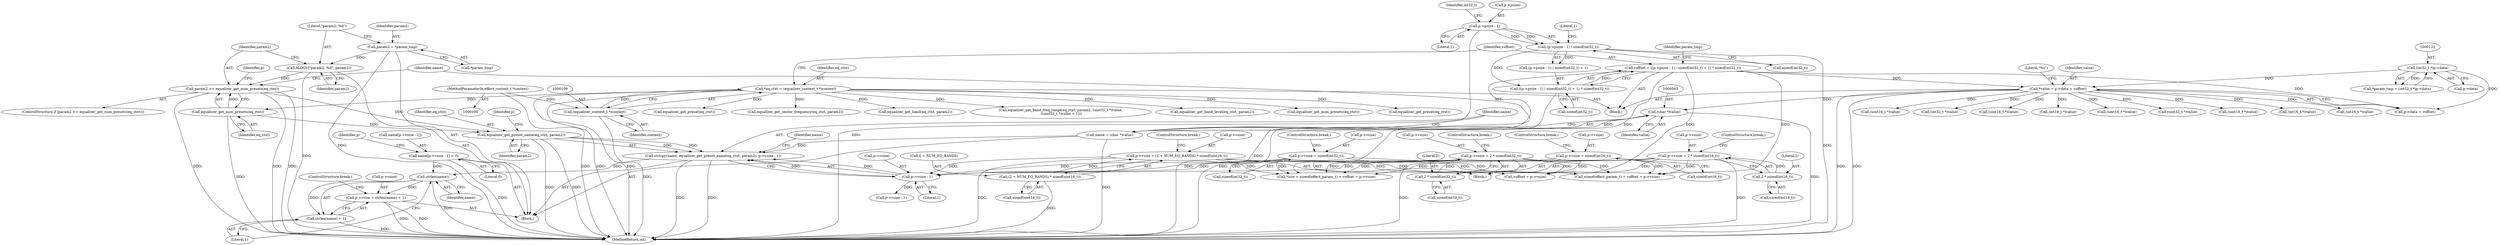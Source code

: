 digraph "0_Android_d72ea85c78a1a68bf99fd5804ad9784b4102fe57@API" {
"1000589" [label="(Call,strlen(name))"];
"1000565" [label="(Call,strlcpy(name, equalizer_get_preset_name(eq_ctxt, param2), p->vsize - 1))"];
"1000560" [label="(Call,name = (char *)value)"];
"1000562" [label="(Call,(char *)value)"];
"1000144" [label="(Call,*value = p->data + voffset)"];
"1000130" [label="(Call,(int32_t *)p->data)"];
"1000112" [label="(Call,voffset = ((p->psize - 1) / sizeof(int32_t) + 1) * sizeof(int32_t))"];
"1000114" [label="(Call,((p->psize - 1) / sizeof(int32_t) + 1) * sizeof(int32_t))"];
"1000116" [label="(Call,(p->psize - 1) / sizeof(int32_t))"];
"1000117" [label="(Call,p->psize - 1)"];
"1000567" [label="(Call,equalizer_get_preset_name(eq_ctxt, param2))"];
"1000550" [label="(Call,equalizer_get_num_presets(eq_ctxt))"];
"1000106" [label="(Call,*eq_ctxt = (equalizer_context_t *)context)"];
"1000108" [label="(Call,(equalizer_context_t *)context)"];
"1000101" [label="(MethodParameterIn,effect_context_t *context)"];
"1000548" [label="(Call,param2 >= equalizer_get_num_presets(eq_ctxt))"];
"1000544" [label="(Call,ALOGV(\"param2: %d\", param2))"];
"1000540" [label="(Call,param2 = *param_tmp)"];
"1000570" [label="(Call,p->vsize - 1)"];
"1000181" [label="(Call,p->vsize = sizeof(int16_t))"];
"1000229" [label="(Call,p->vsize = 2 * sizeof(int32_t))"];
"1000233" [label="(Call,2 * sizeof(int32_t))"];
"1000204" [label="(Call,p->vsize = 2 * sizeof(int16_t))"];
"1000208" [label="(Call,2 * sizeof(int16_t))"];
"1000252" [label="(Call,p->vsize = sizeof(int32_t))"];
"1000279" [label="(Call,p->vsize = (2 + NUM_EQ_BANDS) * sizeof(uint16_t))"];
"1000283" [label="(Call,(2 + NUM_EQ_BANDS) * sizeof(uint16_t))"];
"1000575" [label="(Call,name[p->vsize - 1] = 0)"];
"1000584" [label="(Call,p->vsize = strlen(name) + 1)"];
"1000588" [label="(Call,strlen(name) + 1)"];
"1000576" [label="(Call,name[p->vsize - 1])"];
"1000438" [label="(Call,equalizer_get_center_frequency(eq_ctxt, param2))"];
"1000146" [label="(Call,p->data + voffset)"];
"1000145" [label="(Identifier,value)"];
"1000567" [label="(Call,equalizer_get_preset_name(eq_ctxt, param2))"];
"1000577" [label="(Identifier,name)"];
"1000287" [label="(Call,sizeof(uint16_t))"];
"1000569" [label="(Identifier,param2)"];
"1000234" [label="(Literal,2)"];
"1000258" [label="(ControlStructure,break;)"];
"1000318" [label="(Block,)"];
"1000181" [label="(Call,p->vsize = sizeof(int16_t))"];
"1000116" [label="(Call,(p->psize - 1) / sizeof(int32_t))"];
"1000651" [label="(MethodReturn,int)"];
"1000112" [label="(Call,voffset = ((p->psize - 1) / sizeof(int32_t) + 1) * sizeof(int32_t))"];
"1000574" [label="(Literal,1)"];
"1000435" [label="(Call,(int32_t *)value)"];
"1000205" [label="(Call,p->vsize)"];
"1000546" [label="(Identifier,param2)"];
"1000279" [label="(Call,p->vsize = (2 + NUM_EQ_BANDS) * sizeof(uint16_t))"];
"1000571" [label="(Call,p->vsize)"];
"1000121" [label="(Literal,1)"];
"1000499" [label="(Call,(uint16_t *)value)"];
"1000551" [label="(Identifier,eq_ctxt)"];
"1000256" [label="(Call,sizeof(int32_t))"];
"1000560" [label="(Call,name = (char *)value)"];
"1000130" [label="(Call,(int32_t *)p->data)"];
"1000540" [label="(Call,param2 = *param_tmp)"];
"1000283" [label="(Call,(2 + NUM_EQ_BANDS) * sizeof(uint16_t))"];
"1000565" [label="(Call,strlcpy(name, equalizer_get_preset_name(eq_ctxt, param2), p->vsize - 1))"];
"1000504" [label="(Call,equalizer_get_band(eq_ctxt, param2))"];
"1000212" [label="(ControlStructure,break;)"];
"1000237" [label="(ControlStructure,break;)"];
"1000284" [label="(Call,2 + NUM_EQ_BANDS)"];
"1000338" [label="(Call,(int16_t *)value)"];
"1000592" [label="(ControlStructure,break;)"];
"1000230" [label="(Call,p->vsize)"];
"1000297" [label="(Call,*size = sizeof(effect_param_t) + voffset + p->vsize)"];
"1000528" [label="(Call,(uint16_t *)value)"];
"1000480" [label="(Call,(uint32_t *)value)"];
"1000253" [label="(Call,p->vsize)"];
"1000252" [label="(Call,p->vsize = sizeof(int32_t))"];
"1000108" [label="(Call,(equalizer_context_t *)context)"];
"1000477" [label="(Call,equalizer_get_band_freq_range(eq_ctxt, param2, (uint32_t *)value,\n ((uint32_t *)value + 1)))"];
"1000394" [label="(Call,equalizer_get_band_level(eq_ctxt, param2))"];
"1000229" [label="(Call,p->vsize = 2 * sizeof(int32_t))"];
"1000533" [label="(Call,equalizer_get_num_presets(eq_ctxt))"];
"1000153" [label="(Literal,\"%s\")"];
"1000568" [label="(Identifier,eq_ctxt)"];
"1000110" [label="(Identifier,context)"];
"1000584" [label="(Call,p->vsize = strlen(name) + 1)"];
"1000107" [label="(Identifier,eq_ctxt)"];
"1000591" [label="(Literal,1)"];
"1000210" [label="(Call,sizeof(int16_t))"];
"1000182" [label="(Call,p->vsize)"];
"1000187" [label="(ControlStructure,break;)"];
"1000590" [label="(Identifier,name)"];
"1000123" [label="(Identifier,int32_t)"];
"1000113" [label="(Identifier,voffset)"];
"1000562" [label="(Call,(char *)value)"];
"1000575" [label="(Call,name[p->vsize - 1] = 0)"];
"1000566" [label="(Identifier,name)"];
"1000514" [label="(Call,(uint16_t *)value)"];
"1000548" [label="(Call,param2 >= equalizer_get_num_presets(eq_ctxt))"];
"1000564" [label="(Identifier,value)"];
"1000185" [label="(Call,sizeof(int16_t))"];
"1000561" [label="(Identifier,name)"];
"1000588" [label="(Call,strlen(name) + 1)"];
"1000555" [label="(Identifier,p)"];
"1000209" [label="(Literal,2)"];
"1000235" [label="(Call,sizeof(int32_t))"];
"1000542" [label="(Call,*param_tmp)"];
"1000570" [label="(Call,p->vsize - 1)"];
"1000303" [label="(Call,voffset + p->vsize)"];
"1000549" [label="(Identifier,param2)"];
"1000122" [label="(Call,sizeof(int32_t))"];
"1000601" [label="(Call,(int16_t *)value)"];
"1000572" [label="(Identifier,p)"];
"1000204" [label="(Call,p->vsize = 2 * sizeof(int16_t))"];
"1000144" [label="(Call,*value = p->data + voffset)"];
"1000162" [label="(Block,)"];
"1000124" [label="(Literal,1)"];
"1000208" [label="(Call,2 * sizeof(int16_t))"];
"1000128" [label="(Call,*param_tmp = (int32_t *)p->data)"];
"1000519" [label="(Call,equalizer_get_preset(eq_ctxt))"];
"1000544" [label="(Call,ALOGV(\"param2: %d\", param2))"];
"1000106" [label="(Call,*eq_ctxt = (equalizer_context_t *)context)"];
"1000585" [label="(Call,p->vsize)"];
"1000101" [label="(MethodParameterIn,effect_context_t *context)"];
"1000280" [label="(Call,p->vsize)"];
"1000129" [label="(Identifier,param_tmp)"];
"1000118" [label="(Call,p->psize)"];
"1000389" [label="(Call,(int16_t *)value)"];
"1000300" [label="(Call,sizeof(effect_param_t) + voffset + p->vsize)"];
"1000547" [label="(ControlStructure,if (param2 >= equalizer_get_num_presets(eq_ctxt)))"];
"1000115" [label="(Call,(p->psize - 1) / sizeof(int32_t) + 1)"];
"1000586" [label="(Identifier,p)"];
"1000233" [label="(Call,2 * sizeof(int32_t))"];
"1000589" [label="(Call,strlen(name))"];
"1000610" [label="(Call,equalizer_get_preset(eq_ctxt))"];
"1000550" [label="(Call,equalizer_get_num_presets(eq_ctxt))"];
"1000114" [label="(Call,((p->psize - 1) / sizeof(int32_t) + 1) * sizeof(int32_t))"];
"1000325" [label="(Call,(uint16_t *)value)"];
"1000125" [label="(Call,sizeof(int32_t))"];
"1000132" [label="(Call,p->data)"];
"1000117" [label="(Call,p->psize - 1)"];
"1000289" [label="(ControlStructure,break;)"];
"1000545" [label="(Literal,\"param2: %d\")"];
"1000583" [label="(Literal,0)"];
"1000104" [label="(Block,)"];
"1000578" [label="(Call,p->vsize - 1)"];
"1000541" [label="(Identifier,param2)"];
"1000589" -> "1000588"  [label="AST: "];
"1000589" -> "1000590"  [label="CFG: "];
"1000590" -> "1000589"  [label="AST: "];
"1000591" -> "1000589"  [label="CFG: "];
"1000589" -> "1000651"  [label="DDG: "];
"1000589" -> "1000584"  [label="DDG: "];
"1000589" -> "1000588"  [label="DDG: "];
"1000565" -> "1000589"  [label="DDG: "];
"1000575" -> "1000589"  [label="DDG: "];
"1000565" -> "1000318"  [label="AST: "];
"1000565" -> "1000570"  [label="CFG: "];
"1000566" -> "1000565"  [label="AST: "];
"1000567" -> "1000565"  [label="AST: "];
"1000570" -> "1000565"  [label="AST: "];
"1000577" -> "1000565"  [label="CFG: "];
"1000565" -> "1000651"  [label="DDG: "];
"1000565" -> "1000651"  [label="DDG: "];
"1000560" -> "1000565"  [label="DDG: "];
"1000567" -> "1000565"  [label="DDG: "];
"1000567" -> "1000565"  [label="DDG: "];
"1000570" -> "1000565"  [label="DDG: "];
"1000570" -> "1000565"  [label="DDG: "];
"1000560" -> "1000318"  [label="AST: "];
"1000560" -> "1000562"  [label="CFG: "];
"1000561" -> "1000560"  [label="AST: "];
"1000562" -> "1000560"  [label="AST: "];
"1000566" -> "1000560"  [label="CFG: "];
"1000560" -> "1000651"  [label="DDG: "];
"1000562" -> "1000560"  [label="DDG: "];
"1000562" -> "1000564"  [label="CFG: "];
"1000563" -> "1000562"  [label="AST: "];
"1000564" -> "1000562"  [label="AST: "];
"1000562" -> "1000651"  [label="DDG: "];
"1000144" -> "1000562"  [label="DDG: "];
"1000144" -> "1000104"  [label="AST: "];
"1000144" -> "1000146"  [label="CFG: "];
"1000145" -> "1000144"  [label="AST: "];
"1000146" -> "1000144"  [label="AST: "];
"1000153" -> "1000144"  [label="CFG: "];
"1000144" -> "1000651"  [label="DDG: "];
"1000144" -> "1000651"  [label="DDG: "];
"1000130" -> "1000144"  [label="DDG: "];
"1000112" -> "1000144"  [label="DDG: "];
"1000144" -> "1000325"  [label="DDG: "];
"1000144" -> "1000338"  [label="DDG: "];
"1000144" -> "1000389"  [label="DDG: "];
"1000144" -> "1000435"  [label="DDG: "];
"1000144" -> "1000480"  [label="DDG: "];
"1000144" -> "1000499"  [label="DDG: "];
"1000144" -> "1000514"  [label="DDG: "];
"1000144" -> "1000528"  [label="DDG: "];
"1000144" -> "1000601"  [label="DDG: "];
"1000130" -> "1000128"  [label="AST: "];
"1000130" -> "1000132"  [label="CFG: "];
"1000131" -> "1000130"  [label="AST: "];
"1000132" -> "1000130"  [label="AST: "];
"1000128" -> "1000130"  [label="CFG: "];
"1000130" -> "1000128"  [label="DDG: "];
"1000130" -> "1000146"  [label="DDG: "];
"1000112" -> "1000104"  [label="AST: "];
"1000112" -> "1000114"  [label="CFG: "];
"1000113" -> "1000112"  [label="AST: "];
"1000114" -> "1000112"  [label="AST: "];
"1000129" -> "1000112"  [label="CFG: "];
"1000112" -> "1000651"  [label="DDG: "];
"1000114" -> "1000112"  [label="DDG: "];
"1000112" -> "1000146"  [label="DDG: "];
"1000112" -> "1000297"  [label="DDG: "];
"1000112" -> "1000300"  [label="DDG: "];
"1000112" -> "1000303"  [label="DDG: "];
"1000114" -> "1000125"  [label="CFG: "];
"1000115" -> "1000114"  [label="AST: "];
"1000125" -> "1000114"  [label="AST: "];
"1000114" -> "1000651"  [label="DDG: "];
"1000116" -> "1000114"  [label="DDG: "];
"1000116" -> "1000115"  [label="AST: "];
"1000116" -> "1000122"  [label="CFG: "];
"1000117" -> "1000116"  [label="AST: "];
"1000122" -> "1000116"  [label="AST: "];
"1000124" -> "1000116"  [label="CFG: "];
"1000116" -> "1000651"  [label="DDG: "];
"1000116" -> "1000115"  [label="DDG: "];
"1000117" -> "1000116"  [label="DDG: "];
"1000117" -> "1000116"  [label="DDG: "];
"1000117" -> "1000121"  [label="CFG: "];
"1000118" -> "1000117"  [label="AST: "];
"1000121" -> "1000117"  [label="AST: "];
"1000123" -> "1000117"  [label="CFG: "];
"1000117" -> "1000651"  [label="DDG: "];
"1000567" -> "1000569"  [label="CFG: "];
"1000568" -> "1000567"  [label="AST: "];
"1000569" -> "1000567"  [label="AST: "];
"1000572" -> "1000567"  [label="CFG: "];
"1000567" -> "1000651"  [label="DDG: "];
"1000567" -> "1000651"  [label="DDG: "];
"1000550" -> "1000567"  [label="DDG: "];
"1000548" -> "1000567"  [label="DDG: "];
"1000550" -> "1000548"  [label="AST: "];
"1000550" -> "1000551"  [label="CFG: "];
"1000551" -> "1000550"  [label="AST: "];
"1000548" -> "1000550"  [label="CFG: "];
"1000550" -> "1000651"  [label="DDG: "];
"1000550" -> "1000548"  [label="DDG: "];
"1000106" -> "1000550"  [label="DDG: "];
"1000106" -> "1000104"  [label="AST: "];
"1000106" -> "1000108"  [label="CFG: "];
"1000107" -> "1000106"  [label="AST: "];
"1000108" -> "1000106"  [label="AST: "];
"1000113" -> "1000106"  [label="CFG: "];
"1000106" -> "1000651"  [label="DDG: "];
"1000106" -> "1000651"  [label="DDG: "];
"1000108" -> "1000106"  [label="DDG: "];
"1000106" -> "1000394"  [label="DDG: "];
"1000106" -> "1000438"  [label="DDG: "];
"1000106" -> "1000477"  [label="DDG: "];
"1000106" -> "1000504"  [label="DDG: "];
"1000106" -> "1000519"  [label="DDG: "];
"1000106" -> "1000533"  [label="DDG: "];
"1000106" -> "1000610"  [label="DDG: "];
"1000108" -> "1000110"  [label="CFG: "];
"1000109" -> "1000108"  [label="AST: "];
"1000110" -> "1000108"  [label="AST: "];
"1000108" -> "1000651"  [label="DDG: "];
"1000101" -> "1000108"  [label="DDG: "];
"1000101" -> "1000100"  [label="AST: "];
"1000101" -> "1000651"  [label="DDG: "];
"1000548" -> "1000547"  [label="AST: "];
"1000549" -> "1000548"  [label="AST: "];
"1000555" -> "1000548"  [label="CFG: "];
"1000561" -> "1000548"  [label="CFG: "];
"1000548" -> "1000651"  [label="DDG: "];
"1000548" -> "1000651"  [label="DDG: "];
"1000548" -> "1000651"  [label="DDG: "];
"1000544" -> "1000548"  [label="DDG: "];
"1000544" -> "1000318"  [label="AST: "];
"1000544" -> "1000546"  [label="CFG: "];
"1000545" -> "1000544"  [label="AST: "];
"1000546" -> "1000544"  [label="AST: "];
"1000549" -> "1000544"  [label="CFG: "];
"1000544" -> "1000651"  [label="DDG: "];
"1000540" -> "1000544"  [label="DDG: "];
"1000540" -> "1000318"  [label="AST: "];
"1000540" -> "1000542"  [label="CFG: "];
"1000541" -> "1000540"  [label="AST: "];
"1000542" -> "1000540"  [label="AST: "];
"1000545" -> "1000540"  [label="CFG: "];
"1000540" -> "1000651"  [label="DDG: "];
"1000570" -> "1000574"  [label="CFG: "];
"1000571" -> "1000570"  [label="AST: "];
"1000574" -> "1000570"  [label="AST: "];
"1000181" -> "1000570"  [label="DDG: "];
"1000229" -> "1000570"  [label="DDG: "];
"1000204" -> "1000570"  [label="DDG: "];
"1000252" -> "1000570"  [label="DDG: "];
"1000279" -> "1000570"  [label="DDG: "];
"1000570" -> "1000578"  [label="DDG: "];
"1000181" -> "1000162"  [label="AST: "];
"1000181" -> "1000185"  [label="CFG: "];
"1000182" -> "1000181"  [label="AST: "];
"1000185" -> "1000181"  [label="AST: "];
"1000187" -> "1000181"  [label="CFG: "];
"1000181" -> "1000297"  [label="DDG: "];
"1000181" -> "1000300"  [label="DDG: "];
"1000181" -> "1000303"  [label="DDG: "];
"1000229" -> "1000162"  [label="AST: "];
"1000229" -> "1000233"  [label="CFG: "];
"1000230" -> "1000229"  [label="AST: "];
"1000233" -> "1000229"  [label="AST: "];
"1000237" -> "1000229"  [label="CFG: "];
"1000229" -> "1000651"  [label="DDG: "];
"1000233" -> "1000229"  [label="DDG: "];
"1000229" -> "1000297"  [label="DDG: "];
"1000229" -> "1000300"  [label="DDG: "];
"1000229" -> "1000303"  [label="DDG: "];
"1000233" -> "1000235"  [label="CFG: "];
"1000234" -> "1000233"  [label="AST: "];
"1000235" -> "1000233"  [label="AST: "];
"1000204" -> "1000162"  [label="AST: "];
"1000204" -> "1000208"  [label="CFG: "];
"1000205" -> "1000204"  [label="AST: "];
"1000208" -> "1000204"  [label="AST: "];
"1000212" -> "1000204"  [label="CFG: "];
"1000204" -> "1000651"  [label="DDG: "];
"1000208" -> "1000204"  [label="DDG: "];
"1000204" -> "1000297"  [label="DDG: "];
"1000204" -> "1000300"  [label="DDG: "];
"1000204" -> "1000303"  [label="DDG: "];
"1000208" -> "1000210"  [label="CFG: "];
"1000209" -> "1000208"  [label="AST: "];
"1000210" -> "1000208"  [label="AST: "];
"1000252" -> "1000162"  [label="AST: "];
"1000252" -> "1000256"  [label="CFG: "];
"1000253" -> "1000252"  [label="AST: "];
"1000256" -> "1000252"  [label="AST: "];
"1000258" -> "1000252"  [label="CFG: "];
"1000252" -> "1000297"  [label="DDG: "];
"1000252" -> "1000300"  [label="DDG: "];
"1000252" -> "1000303"  [label="DDG: "];
"1000279" -> "1000162"  [label="AST: "];
"1000279" -> "1000283"  [label="CFG: "];
"1000280" -> "1000279"  [label="AST: "];
"1000283" -> "1000279"  [label="AST: "];
"1000289" -> "1000279"  [label="CFG: "];
"1000279" -> "1000651"  [label="DDG: "];
"1000283" -> "1000279"  [label="DDG: "];
"1000279" -> "1000297"  [label="DDG: "];
"1000279" -> "1000300"  [label="DDG: "];
"1000279" -> "1000303"  [label="DDG: "];
"1000283" -> "1000287"  [label="CFG: "];
"1000284" -> "1000283"  [label="AST: "];
"1000287" -> "1000283"  [label="AST: "];
"1000283" -> "1000651"  [label="DDG: "];
"1000575" -> "1000318"  [label="AST: "];
"1000575" -> "1000583"  [label="CFG: "];
"1000576" -> "1000575"  [label="AST: "];
"1000583" -> "1000575"  [label="AST: "];
"1000586" -> "1000575"  [label="CFG: "];
"1000575" -> "1000651"  [label="DDG: "];
"1000584" -> "1000318"  [label="AST: "];
"1000584" -> "1000588"  [label="CFG: "];
"1000585" -> "1000584"  [label="AST: "];
"1000588" -> "1000584"  [label="AST: "];
"1000592" -> "1000584"  [label="CFG: "];
"1000584" -> "1000651"  [label="DDG: "];
"1000584" -> "1000651"  [label="DDG: "];
"1000588" -> "1000591"  [label="CFG: "];
"1000591" -> "1000588"  [label="AST: "];
"1000588" -> "1000651"  [label="DDG: "];
}
